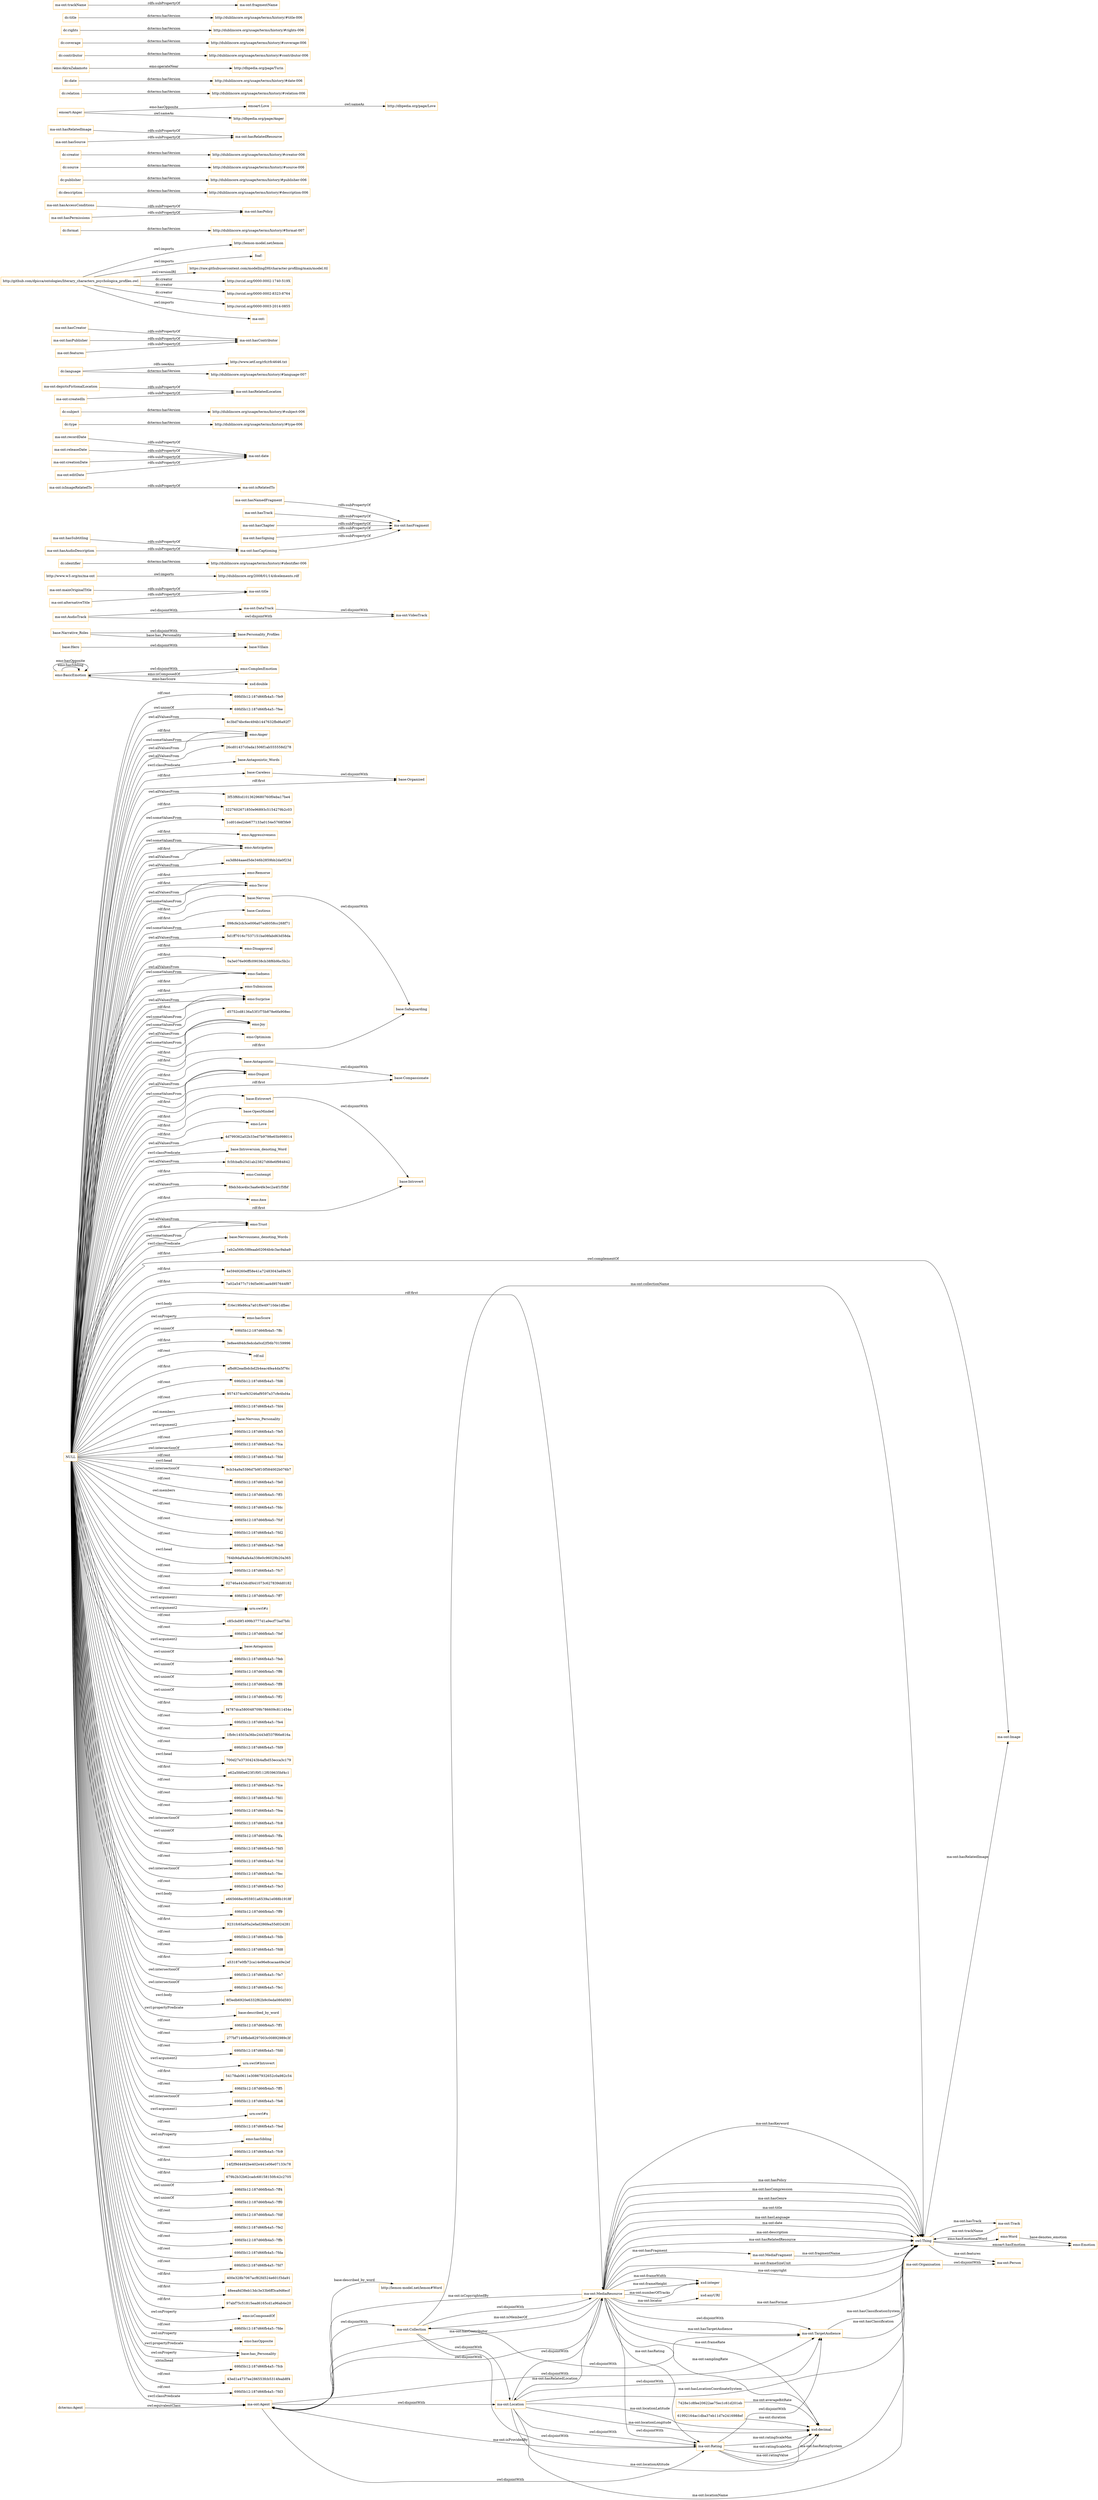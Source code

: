 digraph ar2dtool_diagram { 
rankdir=LR;
size="1501"
node [shape = rectangle, color="orange"]; "4c3bd74bc6ec494b1447632fbd6a92f7" "emo:Anger" "26cd01437c0ada1506f1ab555558d278" "emo:BasicEmotion" "base:Antagonistic_Words" "base:Careless" "base:Organized" "emo:ComplexEmotion" "3f53f6fcd1013629680760f0eba17be4" "3227602671850e96893c5154279b2c03" "1cd01ded2de677133a0154e5768f3fe9" "emo:Aggressiveness" "emo:Anticipation" "ea3d8d4aaed5de346b2859bb2da0f23d" "emo:Remorse" "emo:Word" "emo:Terror" "base:Nervous" "base:Cautious" "098cfe2cb3ce006a07ed6058cc268f71" "5d1ff7016c7537151ba08fabd63d58da" "emo:Disapproval" "0a3e076e90ffc09038cb38f6b9bc5b2c" "base:Villain" "emo:Sadness" "emo:Submission" "ma-ont:Agent" "emo:Surprise" "d5752cd8136a53f1f75b878e6fa908ec" "emo:Joy" "emo:Optimism" "base:Compassionate" "base:Safeguarding" "emo:Disgust" "base:Hero" "base:Antagonistic" "base:Extrovert" "base:OpenMinded" "base:Narrative_Roles" "emo:Love" "4d799362a02b33ed7b9798e65b998014" "base:Introversion_denoting_Word" "fc5fcbafb25d1ab23827d68e6f984842" "emo:Contempt" "8feb3dce4bc3aa6e4fe3ec2a4f1f5fbf" "emo:Awe" "base:Introvert" "emo:Trust" "emo:Emotion" "base:Nervousness_denoting_Words" "base:Personality_Profiles" "1eb2a566c58feaab02064b4c3ac9aba9" "ma-ont:Image" "4e5949260eff58e41a72483043a69e35" "ma-ont:Collection" "ma-ont:Person" "61992164ac1dba37eb11d7e2416988ef" "ma-ont:DataTrack" "ma-ont:Organisation" "ma-ont:AudioTrack" "owl:Thing" "ma-ont:Track" "7428e1c8fee20622ae75ec1c61d201eb" "7a02a5477c719d5e061aa4d957644f87" "ma-ont:Location" "ma-ont:TargetAudience" "ma-ont:VideoTrack" "ma-ont:MediaFragment" "ma-ont:MediaResource" "ma-ont:Rating" ; /*classes style*/
	"ma-ont:AudioTrack" -> "ma-ont:VideoTrack" [ label = "owl:disjointWith" ];
	"ma-ont:AudioTrack" -> "ma-ont:DataTrack" [ label = "owl:disjointWith" ];
	"ma-ont:mainOriginalTitle" -> "ma-ont:title" [ label = "rdfs:subPropertyOf" ];
	"http://www.w3.org/ns/ma-ont" -> "http://dublincore.org/2008/01/14/dcelements.rdf" [ label = "owl:imports" ];
	"dc:identifier" -> "http://dublincore.org/usage/terms/history/#identifier-006" [ label = "dcterms:hasVersion" ];
	"ma-ont:hasCaptioning" -> "ma-ont:hasFragment" [ label = "rdfs:subPropertyOf" ];
	"ma-ont:isImageRelatedTo" -> "ma-ont:isRelatedTo" [ label = "rdfs:subPropertyOf" ];
	"ma-ont:recordDate" -> "ma-ont:date" [ label = "rdfs:subPropertyOf" ];
	"dc:type" -> "http://dublincore.org/usage/terms/history/#type-006" [ label = "dcterms:hasVersion" ];
	"dc:subject" -> "http://dublincore.org/usage/terms/history/#subject-006" [ label = "dcterms:hasVersion" ];
	"ma-ont:depictsFictionalLocation" -> "ma-ont:hasRelatedLocation" [ label = "rdfs:subPropertyOf" ];
	"dc:language" -> "http://www.ietf.org/rfc/rfc4646.txt" [ label = "rdfs:seeAlso" ];
	"dc:language" -> "http://dublincore.org/usage/terms/history/#language-007" [ label = "dcterms:hasVersion" ];
	"base:Antagonistic" -> "base:Compassionate" [ label = "owl:disjointWith" ];
	"dcterms:Agent" -> "ma-ont:Agent" [ label = "owl:equivalentClass" ];
	"ma-ont:hasNamedFragment" -> "ma-ont:hasFragment" [ label = "rdfs:subPropertyOf" ];
	"ma-ont:hasTrack" -> "ma-ont:hasFragment" [ label = "rdfs:subPropertyOf" ];
	"ma-ont:hasCreator" -> "ma-ont:hasContributor" [ label = "rdfs:subPropertyOf" ];
	"http://github.com/dpicca/ontologies/literary_characters_psychologica_profiles.owl" -> "http://lemon-model.net/lemon" [ label = "owl:imports" ];
	"http://github.com/dpicca/ontologies/literary_characters_psychologica_profiles.owl" -> "foaf:" [ label = "owl:imports" ];
	"http://github.com/dpicca/ontologies/literary_characters_psychologica_profiles.owl" -> "https://raw.githubusercontent.com/modellingDH/character-profiling/main/model.ttl" [ label = "owl:versionIRI" ];
	"http://github.com/dpicca/ontologies/literary_characters_psychologica_profiles.owl" -> "http://orcid.org/0000-0002-1740-519X" [ label = "dc:creator" ];
	"http://github.com/dpicca/ontologies/literary_characters_psychologica_profiles.owl" -> "http://orcid.org/0000-0002-8323-8764" [ label = "dc:creator" ];
	"http://github.com/dpicca/ontologies/literary_characters_psychologica_profiles.owl" -> "http://orcid.org/0000-0003-2014-0855" [ label = "dc:creator" ];
	"http://github.com/dpicca/ontologies/literary_characters_psychologica_profiles.owl" -> "ma-ont:" [ label = "owl:imports" ];
	"dc:format" -> "http://dublincore.org/usage/terms/history/#format-007" [ label = "dcterms:hasVersion" ];
	"ma-ont:Agent" -> "ma-ont:TargetAudience" [ label = "owl:disjointWith" ];
	"ma-ont:Agent" -> "ma-ont:Rating" [ label = "owl:disjointWith" ];
	"ma-ont:Agent" -> "ma-ont:MediaResource" [ label = "owl:disjointWith" ];
	"ma-ont:Agent" -> "ma-ont:Location" [ label = "owl:disjointWith" ];
	"ma-ont:Agent" -> "ma-ont:Collection" [ label = "owl:disjointWith" ];
	"ma-ont:hasAccessConditions" -> "ma-ont:hasPolicy" [ label = "rdfs:subPropertyOf" ];
	"base:Careless" -> "base:Organized" [ label = "owl:disjointWith" ];
	"ma-ont:hasPermissions" -> "ma-ont:hasPolicy" [ label = "rdfs:subPropertyOf" ];
	"dc:description" -> "http://dublincore.org/usage/terms/history/#description-006" [ label = "dcterms:hasVersion" ];
	"dc:publisher" -> "http://dublincore.org/usage/terms/history/#publisher-006" [ label = "dcterms:hasVersion" ];
	"dc:source" -> "http://dublincore.org/usage/terms/history/#source-006" [ label = "dcterms:hasVersion" ];
	"dc:creator" -> "http://dublincore.org/usage/terms/history/#creator-006" [ label = "dcterms:hasVersion" ];
	"ma-ont:hasSubtitling" -> "ma-ont:hasCaptioning" [ label = "rdfs:subPropertyOf" ];
	"ma-ont:Collection" -> "ma-ont:TargetAudience" [ label = "owl:disjointWith" ];
	"ma-ont:Collection" -> "ma-ont:Rating" [ label = "owl:disjointWith" ];
	"ma-ont:Collection" -> "ma-ont:MediaResource" [ label = "owl:disjointWith" ];
	"ma-ont:Collection" -> "ma-ont:Location" [ label = "owl:disjointWith" ];
	"ma-ont:hasChapter" -> "ma-ont:hasFragment" [ label = "rdfs:subPropertyOf" ];
	"ma-ont:releaseDate" -> "ma-ont:date" [ label = "rdfs:subPropertyOf" ];
	"base:Nervous" -> "base:Safeguarding" [ label = "owl:disjointWith" ];
	"ma-ont:hasRelatedImage" -> "ma-ont:hasRelatedResource" [ label = "rdfs:subPropertyOf" ];
	"ma-ont:hasPublisher" -> "ma-ont:hasContributor" [ label = "rdfs:subPropertyOf" ];
	"ma-ont:hasAudioDescription" -> "ma-ont:hasCaptioning" [ label = "rdfs:subPropertyOf" ];
	"NULL" -> "f16e19fe86ca7a01f0e49710de1dfbec" [ label = "swrl:body" ];
	"NULL" -> "emo:hasScore" [ label = "owl:onProperty" ];
	"NULL" -> "69fd5b12:187d66fb4a5:-7ffc" [ label = "owl:unionOf" ];
	"NULL" -> "emo:Sadness" [ label = "owl:someValuesFrom" ];
	"NULL" -> "fc5fcbafb25d1ab23827d68e6f984842" [ label = "owl:allValuesFrom" ];
	"NULL" -> "ma-ont:Image" [ label = "owl:complementOf" ];
	"NULL" -> "3e8ee484dcfedcda0cd2f56b70159996" [ label = "rdf:first" ];
	"NULL" -> "emo:Joy" [ label = "owl:someValuesFrom" ];
	"NULL" -> "rdf:nil" [ label = "rdf:rest" ];
	"NULL" -> "ma-ont:MediaResource" [ label = "rdf:first" ];
	"NULL" -> "afbd62eadbdcbd2b4eac4fea4da5f76c" [ label = "rdf:first" ];
	"NULL" -> "emo:Sadness" [ label = "rdf:first" ];
	"NULL" -> "69fd5b12:187d66fb4a5:-7fd6" [ label = "rdf:rest" ];
	"NULL" -> "9574374cef43246af9597a37cfe4bd4a" [ label = "rdf:rest" ];
	"NULL" -> "emo:Anticipation" [ label = "owl:someValuesFrom" ];
	"NULL" -> "69fd5b12:187d66fb4a5:-7fd4" [ label = "owl:members" ];
	"NULL" -> "emo:Love" [ label = "rdf:first" ];
	"NULL" -> "base:Nervous_Personality" [ label = "swrl:argument2" ];
	"NULL" -> "69fd5b12:187d66fb4a5:-7fe5" [ label = "rdf:rest" ];
	"NULL" -> "69fd5b12:187d66fb4a5:-7fca" [ label = "owl:intersectionOf" ];
	"NULL" -> "69fd5b12:187d66fb4a5:-7fdd" [ label = "rdf:rest" ];
	"NULL" -> "d5752cd8136a53f1f75b878e6fa908ec" [ label = "owl:someValuesFrom" ];
	"NULL" -> "098cfe2cb3ce006a07ed6058cc268f71" [ label = "owl:someValuesFrom" ];
	"NULL" -> "9cb34a9a5396d7b9f10f584002b076b7" [ label = "swrl:head" ];
	"NULL" -> "emo:Surprise" [ label = "rdf:first" ];
	"NULL" -> "69fd5b12:187d66fb4a5:-7fe0" [ label = "owl:intersectionOf" ];
	"NULL" -> "8feb3dce4bc3aa6e4fe3ec2a4f1f5fbf" [ label = "owl:allValuesFrom" ];
	"NULL" -> "69fd5b12:187d66fb4a5:-7ff3" [ label = "rdf:rest" ];
	"NULL" -> "69fd5b12:187d66fb4a5:-7fdc" [ label = "owl:members" ];
	"NULL" -> "69fd5b12:187d66fb4a5:-7fcf" [ label = "rdf:rest" ];
	"NULL" -> "emo:Optimism" [ label = "rdf:first" ];
	"NULL" -> "69fd5b12:187d66fb4a5:-7fd2" [ label = "rdf:rest" ];
	"NULL" -> "69fd5b12:187d66fb4a5:-7fe8" [ label = "rdf:rest" ];
	"NULL" -> "764b9daf4afa4a338e0c96029b20a365" [ label = "swrl:head" ];
	"NULL" -> "69fd5b12:187d66fb4a5:-7fc7" [ label = "rdf:rest" ];
	"NULL" -> "emo:Aggressiveness" [ label = "rdf:first" ];
	"NULL" -> "emo:Joy" [ label = "rdf:first" ];
	"NULL" -> "02746a443dcdf441073c627839dd0182" [ label = "rdf:rest" ];
	"NULL" -> "69fd5b12:187d66fb4a5:-7ff7" [ label = "rdf:rest" ];
	"NULL" -> "urn:swrl#z" [ label = "swrl:argument1" ];
	"NULL" -> "c85cbd9f1499b3777d1a9ecf73ad7bfc" [ label = "rdf:rest" ];
	"NULL" -> "69fd5b12:187d66fb4a5:-7fef" [ label = "rdf:rest" ];
	"NULL" -> "base:Antagonism" [ label = "swrl:argument2" ];
	"NULL" -> "69fd5b12:187d66fb4a5:-7feb" [ label = "owl:unionOf" ];
	"NULL" -> "69fd5b12:187d66fb4a5:-7ff6" [ label = "owl:unionOf" ];
	"NULL" -> "26cd01437c0ada1506f1ab555558d278" [ label = "owl:allValuesFrom" ];
	"NULL" -> "69fd5b12:187d66fb4a5:-7ff8" [ label = "owl:unionOf" ];
	"NULL" -> "base:Cautious" [ label = "rdf:first" ];
	"NULL" -> "ea3d8d4aaed5de346b2859bb2da0f23d" [ label = "owl:allValuesFrom" ];
	"NULL" -> "69fd5b12:187d66fb4a5:-7ff2" [ label = "owl:unionOf" ];
	"NULL" -> "f4787dca580048709b786609c811454e" [ label = "rdf:first" ];
	"NULL" -> "69fd5b12:187d66fb4a5:-7fe4" [ label = "rdf:rest" ];
	"NULL" -> "1fb9c14503a36bc2443df337f66e816a" [ label = "rdf:rest" ];
	"NULL" -> "emo:Trust" [ label = "owl:allValuesFrom" ];
	"NULL" -> "69fd5b12:187d66fb4a5:-7fd9" [ label = "rdf:rest" ];
	"NULL" -> "1cd01ded2de677133a0154e5768f3fe9" [ label = "owl:someValuesFrom" ];
	"NULL" -> "emo:Submission" [ label = "rdf:first" ];
	"NULL" -> "700d27e37304243b4afbd53ecca3c179" [ label = "swrl:head" ];
	"NULL" -> "emo:Contempt" [ label = "rdf:first" ];
	"NULL" -> "e62a5fd0e623f1f0f112f039635bf4c1" [ label = "rdf:first" ];
	"NULL" -> "base:Extrovert" [ label = "rdf:first" ];
	"NULL" -> "1eb2a566c58feaab02064b4c3ac9aba9" [ label = "rdf:first" ];
	"NULL" -> "0a3e076e90ffc09038cb38f6b9bc5b2c" [ label = "rdf:first" ];
	"NULL" -> "emo:Trust" [ label = "rdf:first" ];
	"NULL" -> "69fd5b12:187d66fb4a5:-7fce" [ label = "rdf:rest" ];
	"NULL" -> "emo:Joy" [ label = "owl:allValuesFrom" ];
	"NULL" -> "69fd5b12:187d66fb4a5:-7fd1" [ label = "rdf:rest" ];
	"NULL" -> "emo:Awe" [ label = "rdf:first" ];
	"NULL" -> "69fd5b12:187d66fb4a5:-7fea" [ label = "rdf:rest" ];
	"NULL" -> "69fd5b12:187d66fb4a5:-7fc8" [ label = "owl:intersectionOf" ];
	"NULL" -> "emo:Terror" [ label = "rdf:first" ];
	"NULL" -> "urn:swrl#z" [ label = "swrl:argument2" ];
	"NULL" -> "emo:Terror" [ label = "owl:allValuesFrom" ];
	"NULL" -> "69fd5b12:187d66fb4a5:-7ffa" [ label = "owl:unionOf" ];
	"NULL" -> "emo:Sadness" [ label = "owl:allValuesFrom" ];
	"NULL" -> "emo:Disapproval" [ label = "rdf:first" ];
	"NULL" -> "69fd5b12:187d66fb4a5:-7fd5" [ label = "rdf:rest" ];
	"NULL" -> "7a02a5477c719d5e061aa4d957644f87" [ label = "rdf:first" ];
	"NULL" -> "69fd5b12:187d66fb4a5:-7fcd" [ label = "rdf:rest" ];
	"NULL" -> "base:Nervousness_denoting_Words" [ label = "swrl:classPredicate" ];
	"NULL" -> "base:OpenMinded" [ label = "rdf:first" ];
	"NULL" -> "emo:Anticipation" [ label = "rdf:first" ];
	"NULL" -> "base:Safeguarding" [ label = "rdf:first" ];
	"NULL" -> "69fd5b12:187d66fb4a5:-7fec" [ label = "owl:intersectionOf" ];
	"NULL" -> "base:Organized" [ label = "rdf:first" ];
	"NULL" -> "base:Antagonistic_Words" [ label = "swrl:classPredicate" ];
	"NULL" -> "emo:Disgust" [ label = "rdf:first" ];
	"NULL" -> "69fd5b12:187d66fb4a5:-7fe3" [ label = "rdf:rest" ];
	"NULL" -> "e665668ec955931a6539a1e088b1918f" [ label = "swrl:body" ];
	"NULL" -> "69fd5b12:187d66fb4a5:-7ff9" [ label = "rdf:rest" ];
	"NULL" -> "9231fc65a95a2efad286fea55d024281" [ label = "rdf:first" ];
	"NULL" -> "69fd5b12:187d66fb4a5:-7fdb" [ label = "rdf:rest" ];
	"NULL" -> "69fd5b12:187d66fb4a5:-7fd8" [ label = "rdf:rest" ];
	"NULL" -> "a53187e0fb72ca14e96e8cacaa49e2ef" [ label = "rdf:first" ];
	"NULL" -> "emo:Disgust" [ label = "owl:allValuesFrom" ];
	"NULL" -> "69fd5b12:187d66fb4a5:-7fe7" [ label = "owl:intersectionOf" ];
	"NULL" -> "emo:Disgust" [ label = "owl:someValuesFrom" ];
	"NULL" -> "69fd5b12:187d66fb4a5:-7fe1" [ label = "owl:intersectionOf" ];
	"NULL" -> "8f3edb6920e6332f62b9c0eda080d593" [ label = "swrl:body" ];
	"NULL" -> "base:described_by_word" [ label = "swrl:propertyPredicate" ];
	"NULL" -> "69fd5b12:187d66fb4a5:-7ff1" [ label = "rdf:rest" ];
	"NULL" -> "277bf7149fbde8297003c00892989c3f" [ label = "rdf:rest" ];
	"NULL" -> "69fd5b12:187d66fb4a5:-7fd0" [ label = "rdf:rest" ];
	"NULL" -> "urn:swrl#Introvert" [ label = "swrl:argument2" ];
	"NULL" -> "54178ab0611e30867932652c0a982c54" [ label = "rdf:first" ];
	"NULL" -> "69fd5b12:187d66fb4a5:-7ff5" [ label = "rdf:rest" ];
	"NULL" -> "69fd5b12:187d66fb4a5:-7fe6" [ label = "owl:intersectionOf" ];
	"NULL" -> "urn:swrl#x" [ label = "swrl:argument1" ];
	"NULL" -> "base:Antagonistic" [ label = "rdf:first" ];
	"NULL" -> "69fd5b12:187d66fb4a5:-7fed" [ label = "rdf:rest" ];
	"NULL" -> "emo:hasSibling" [ label = "owl:onProperty" ];
	"NULL" -> "ma-ont:Agent" [ label = "swrl:classPredicate" ];
	"NULL" -> "69fd5b12:187d66fb4a5:-7fc9" [ label = "rdf:rest" ];
	"NULL" -> "base:Introvert" [ label = "rdf:first" ];
	"NULL" -> "base:Introversion_denoting_Word" [ label = "swrl:classPredicate" ];
	"NULL" -> "14f2f9d4492be402e441e06e07133c78" [ label = "rdf:first" ];
	"NULL" -> "679b2b32b62cadc68158150fc42c2705" [ label = "rdf:first" ];
	"NULL" -> "69fd5b12:187d66fb4a5:-7ff4" [ label = "owl:unionOf" ];
	"NULL" -> "4c3bd74bc6ec494b1447632fbd6a92f7" [ label = "owl:allValuesFrom" ];
	"NULL" -> "emo:Terror" [ label = "owl:someValuesFrom" ];
	"NULL" -> "emo:Surprise" [ label = "owl:someValuesFrom" ];
	"NULL" -> "4e5949260eff58e41a72483043a69e35" [ label = "rdf:first" ];
	"NULL" -> "emo:Anger" [ label = "rdf:first" ];
	"NULL" -> "emo:Surprise" [ label = "owl:allValuesFrom" ];
	"NULL" -> "69fd5b12:187d66fb4a5:-7ff0" [ label = "owl:unionOf" ];
	"NULL" -> "3f53f6fcd1013629680760f0eba17be4" [ label = "owl:allValuesFrom" ];
	"NULL" -> "69fd5b12:187d66fb4a5:-7fdf" [ label = "rdf:rest" ];
	"NULL" -> "69fd5b12:187d66fb4a5:-7fe2" [ label = "rdf:rest" ];
	"NULL" -> "69fd5b12:187d66fb4a5:-7ffb" [ label = "rdf:rest" ];
	"NULL" -> "69fd5b12:187d66fb4a5:-7fda" [ label = "rdf:rest" ];
	"NULL" -> "69fd5b12:187d66fb4a5:-7fd7" [ label = "rdf:rest" ];
	"NULL" -> "400e328b7067acf82fd524e601f3da91" [ label = "rdf:first" ];
	"NULL" -> "48eea8d38eb13dc3e33b6ff3ca9d6ecf" [ label = "rdf:first" ];
	"NULL" -> "97abf75c51815ead6165cd1a96ab4e20" [ label = "rdf:first" ];
	"NULL" -> "emo:isComposedOf" [ label = "owl:onProperty" ];
	"NULL" -> "emo:Anger" [ label = "owl:someValuesFrom" ];
	"NULL" -> "base:Compassionate" [ label = "rdf:first" ];
	"NULL" -> "69fd5b12:187d66fb4a5:-7fde" [ label = "rdf:rest" ];
	"NULL" -> "emo:hasOpposite" [ label = "owl:onProperty" ];
	"NULL" -> "5d1ff7016c7537151ba08fabd63d58da" [ label = "owl:allValuesFrom" ];
	"NULL" -> "base:has_Personality" [ label = "owl:onProperty" ];
	"NULL" -> "emo:Anger" [ label = "owl:allValuesFrom" ];
	"NULL" -> "69fd5b12:187d66fb4a5:-7fcb" [ label = ":xhtmlhead" ];
	"NULL" -> "43ed1a4737ee286553fcb5314feab8f4" [ label = "rdf:rest" ];
	"NULL" -> "4d799362a02b33ed7b9798e65b998014" [ label = "owl:allValuesFrom" ];
	"NULL" -> "base:has_Personality" [ label = "swrl:propertyPredicate" ];
	"NULL" -> "emo:Trust" [ label = "owl:someValuesFrom" ];
	"NULL" -> "69fd5b12:187d66fb4a5:-7fd3" [ label = "rdf:rest" ];
	"NULL" -> "emo:Anticipation" [ label = "owl:allValuesFrom" ];
	"NULL" -> "base:Nervous" [ label = "rdf:first" ];
	"NULL" -> "3227602671850e96893c5154279b2c03" [ label = "rdf:first" ];
	"NULL" -> "69fd5b12:187d66fb4a5:-7fe9" [ label = "rdf:rest" ];
	"NULL" -> "base:Careless" [ label = "rdf:first" ];
	"NULL" -> "emo:Remorse" [ label = "rdf:first" ];
	"NULL" -> "69fd5b12:187d66fb4a5:-7fee" [ label = "owl:unionOf" ];
	"ma-ont:MediaResource" -> "ma-ont:TargetAudience" [ label = "owl:disjointWith" ];
	"ma-ont:MediaResource" -> "ma-ont:Rating" [ label = "owl:disjointWith" ];
	"ma-ont:creationDate" -> "ma-ont:date" [ label = "rdfs:subPropertyOf" ];
	"emoart:Anger" -> "emoart:Love" [ label = "emo:hasOpposite" ];
	"emoart:Anger" -> "http://dbpedia.org/page/Anger" [ label = "owl:sameAs" ];
	"dc:relation" -> "http://dublincore.org/usage/terms/history/#relation-006" [ label = "dcterms:hasVersion" ];
	"ma-ont:hasSource" -> "ma-ont:hasRelatedResource" [ label = "rdfs:subPropertyOf" ];
	"base:Hero" -> "base:Villain" [ label = "owl:disjointWith" ];
	"ma-ont:Rating" -> "ma-ont:TargetAudience" [ label = "owl:disjointWith" ];
	"base:Narrative_Roles" -> "base:Personality_Profiles" [ label = "owl:disjointWith" ];
	"emo:BasicEmotion" -> "emo:ComplexEmotion" [ label = "owl:disjointWith" ];
	"dc:date" -> "http://dublincore.org/usage/terms/history/#date-006" [ label = "dcterms:hasVersion" ];
	"emoart:Love" -> "http://dbpedia.org/page/Love" [ label = "owl:sameAs" ];
	"ma-ont:features" -> "ma-ont:hasContributor" [ label = "rdfs:subPropertyOf" ];
	"ma-ont:editDate" -> "ma-ont:date" [ label = "rdfs:subPropertyOf" ];
	"emo:AkiraZakamoto" -> "http://dbpedia.org/page/Turin" [ label = "emo:operateNear" ];
	"ma-ont:createdIn" -> "ma-ont:hasRelatedLocation" [ label = "rdfs:subPropertyOf" ];
	"ma-ont:alternativeTitle" -> "ma-ont:title" [ label = "rdfs:subPropertyOf" ];
	"ma-ont:Organisation" -> "ma-ont:Person" [ label = "owl:disjointWith" ];
	"dc:contributor" -> "http://dublincore.org/usage/terms/history/#contributor-006" [ label = "dcterms:hasVersion" ];
	"dc:coverage" -> "http://dublincore.org/usage/terms/history/#coverage-006" [ label = "dcterms:hasVersion" ];
	"ma-ont:DataTrack" -> "ma-ont:VideoTrack" [ label = "owl:disjointWith" ];
	"base:Extrovert" -> "base:Introvert" [ label = "owl:disjointWith" ];
	"ma-ont:hasSigning" -> "ma-ont:hasFragment" [ label = "rdfs:subPropertyOf" ];
	"dc:rights" -> "http://dublincore.org/usage/terms/history/#rights-006" [ label = "dcterms:hasVersion" ];
	"dc:title" -> "http://dublincore.org/usage/terms/history/#title-006" [ label = "dcterms:hasVersion" ];
	"ma-ont:Location" -> "ma-ont:TargetAudience" [ label = "owl:disjointWith" ];
	"ma-ont:Location" -> "ma-ont:Rating" [ label = "owl:disjointWith" ];
	"ma-ont:Location" -> "ma-ont:MediaResource" [ label = "owl:disjointWith" ];
	"ma-ont:trackName" -> "ma-ont:fragmentName" [ label = "rdfs:subPropertyOf" ];
	"ma-ont:Location" -> "owl:Thing" [ label = "ma-ont:locationName" ];
	"ma-ont:MediaResource" -> "xsd:decimal" [ label = "ma-ont:frameRate" ];
	"ma-ont:MediaResource" -> "ma-ont:Agent" [ label = "ma-ont:isCopyrightedBy" ];
	"owl:Thing" -> "ma-ont:Image" [ label = "ma-ont:hasRelatedImage" ];
	"ma-ont:Rating" -> "xsd:decimal" [ label = "ma-ont:ratingValue" ];
	"emo:BasicEmotion" -> "emo:BasicEmotion" [ label = "emo:hasSibling" ];
	"ma-ont:MediaResource" -> "owl:Thing" [ label = "ma-ont:frameSizeUnit" ];
	"ma-ont:Rating" -> "xsd:decimal" [ label = "ma-ont:ratingScaleMax" ];
	"ma-ont:MediaResource" -> "xsd:integer" [ label = "ma-ont:frameWidth" ];
	"owl:Thing" -> "ma-ont:Person" [ label = "ma-ont:features" ];
	"ma-ont:MediaResource" -> "owl:Thing" [ label = "ma-ont:copyright" ];
	"ma-ont:MediaResource" -> "owl:Thing" [ label = "ma-ont:hasFormat" ];
	"ma-ont:MediaResource" -> "owl:Thing" [ label = "ma-ont:hasKeyword" ];
	"ma-ont:MediaResource" -> "ma-ont:Collection" [ label = "ma-ont:isMemberOf" ];
	"owl:Thing" -> "ma-ont:Track" [ label = "ma-ont:hasTrack" ];
	"ma-ont:MediaResource" -> "owl:Thing" [ label = "ma-ont:hasPolicy" ];
	"ma-ont:MediaResource" -> "ma-ont:MediaFragment" [ label = "ma-ont:hasFragment" ];
	"ma-ont:MediaResource" -> "owl:Thing" [ label = "ma-ont:hasCompression" ];
	"ma-ont:MediaResource" -> "owl:Thing" [ label = "ma-ont:hasGenre" ];
	"ma-ont:Location" -> "owl:Thing" [ label = "ma-ont:hasLocationCoordinateSystem" ];
	"owl:Thing" -> "emo:Word" [ label = "emo:hasEmotionalWord" ];
	"ma-ont:Location" -> "xsd:decimal" [ label = "ma-ont:locationAltitude" ];
	"ma-ont:Rating" -> "owl:Thing" [ label = "ma-ont:hasRatingSystem" ];
	"emo:ComplexEmotion" -> "emo:BasicEmotion" [ label = "emo:isComposedOf" ];
	"ma-ont:MediaResource" -> "xsd:anyURI" [ label = "ma-ont:locator" ];
	"ma-ont:Location" -> "xsd:decimal" [ label = "ma-ont:locationLatitude" ];
	"ma-ont:MediaResource" -> "ma-ont:TargetAudience" [ label = "ma-ont:hasTargetAudience" ];
	"ma-ont:MediaResource" -> "ma-ont:Location" [ label = "ma-ont:hasRelatedLocation" ];
	"ma-ont:MediaResource" -> "owl:Thing" [ label = "ma-ont:title" ];
	"emo:BasicEmotion" -> "emo:BasicEmotion" [ label = "emo:hasOpposite" ];
	"owl:Thing" -> "emo:Emotion" [ label = "emoart:hasEmotion" ];
	"emo:BasicEmotion" -> "xsd:double" [ label = "emo:hasScore" ];
	"ma-ont:MediaResource" -> "owl:Thing" [ label = "ma-ont:hasLanguage" ];
	"ma-ont:Location" -> "xsd:decimal" [ label = "ma-ont:locationLongitude" ];
	"61992164ac1dba37eb11d7e2416988ef" -> "xsd:decimal" [ label = "ma-ont:duration" ];
	"emo:Word" -> "emo:Emotion" [ label = "base:denotes_emotion" ];
	"ma-ont:MediaFragment" -> "owl:Thing" [ label = "ma-ont:fragmentName" ];
	"ma-ont:Collection" -> "owl:Thing" [ label = "ma-ont:collectionName" ];
	"ma-ont:MediaResource" -> "xsd:integer" [ label = "ma-ont:frameHeight" ];
	"ma-ont:MediaResource" -> "owl:Thing" [ label = "ma-ont:date" ];
	"base:Narrative_Roles" -> "base:Personality_Profiles" [ label = "base:has_Personality" ];
	"ma-ont:TargetAudience" -> "owl:Thing" [ label = "ma-ont:hasClassification" ];
	"ma-ont:MediaResource" -> "xsd:integer" [ label = "ma-ont:numberOfTracks" ];
	"ma-ont:TargetAudience" -> "owl:Thing" [ label = "ma-ont:hasClassificationSystem" ];
	"ma-ont:Rating" -> "ma-ont:Agent" [ label = "ma-ont:isProvidedBy" ];
	"7428e1c8fee20622ae75ec1c61d201eb" -> "xsd:decimal" [ label = "ma-ont:averageBitRate" ];
	"ma-ont:Agent" -> "http://lemon-model.net/lemon#Word" [ label = "base:described_by_word" ];
	"ma-ont:MediaResource" -> "ma-ont:Rating" [ label = "ma-ont:hasRating" ];
	"ma-ont:Rating" -> "xsd:decimal" [ label = "ma-ont:ratingScaleMin" ];
	"ma-ont:MediaResource" -> "owl:Thing" [ label = "ma-ont:description" ];
	"ma-ont:MediaResource" -> "ma-ont:Agent" [ label = "ma-ont:hasContributor" ];
	"ma-ont:MediaResource" -> "owl:Thing" [ label = "ma-ont:hasRelatedResource" ];
	"ma-ont:MediaResource" -> "xsd:decimal" [ label = "ma-ont:samplingRate" ];
	"ma-ont:Track" -> "owl:Thing" [ label = "ma-ont:trackName" ];

}

